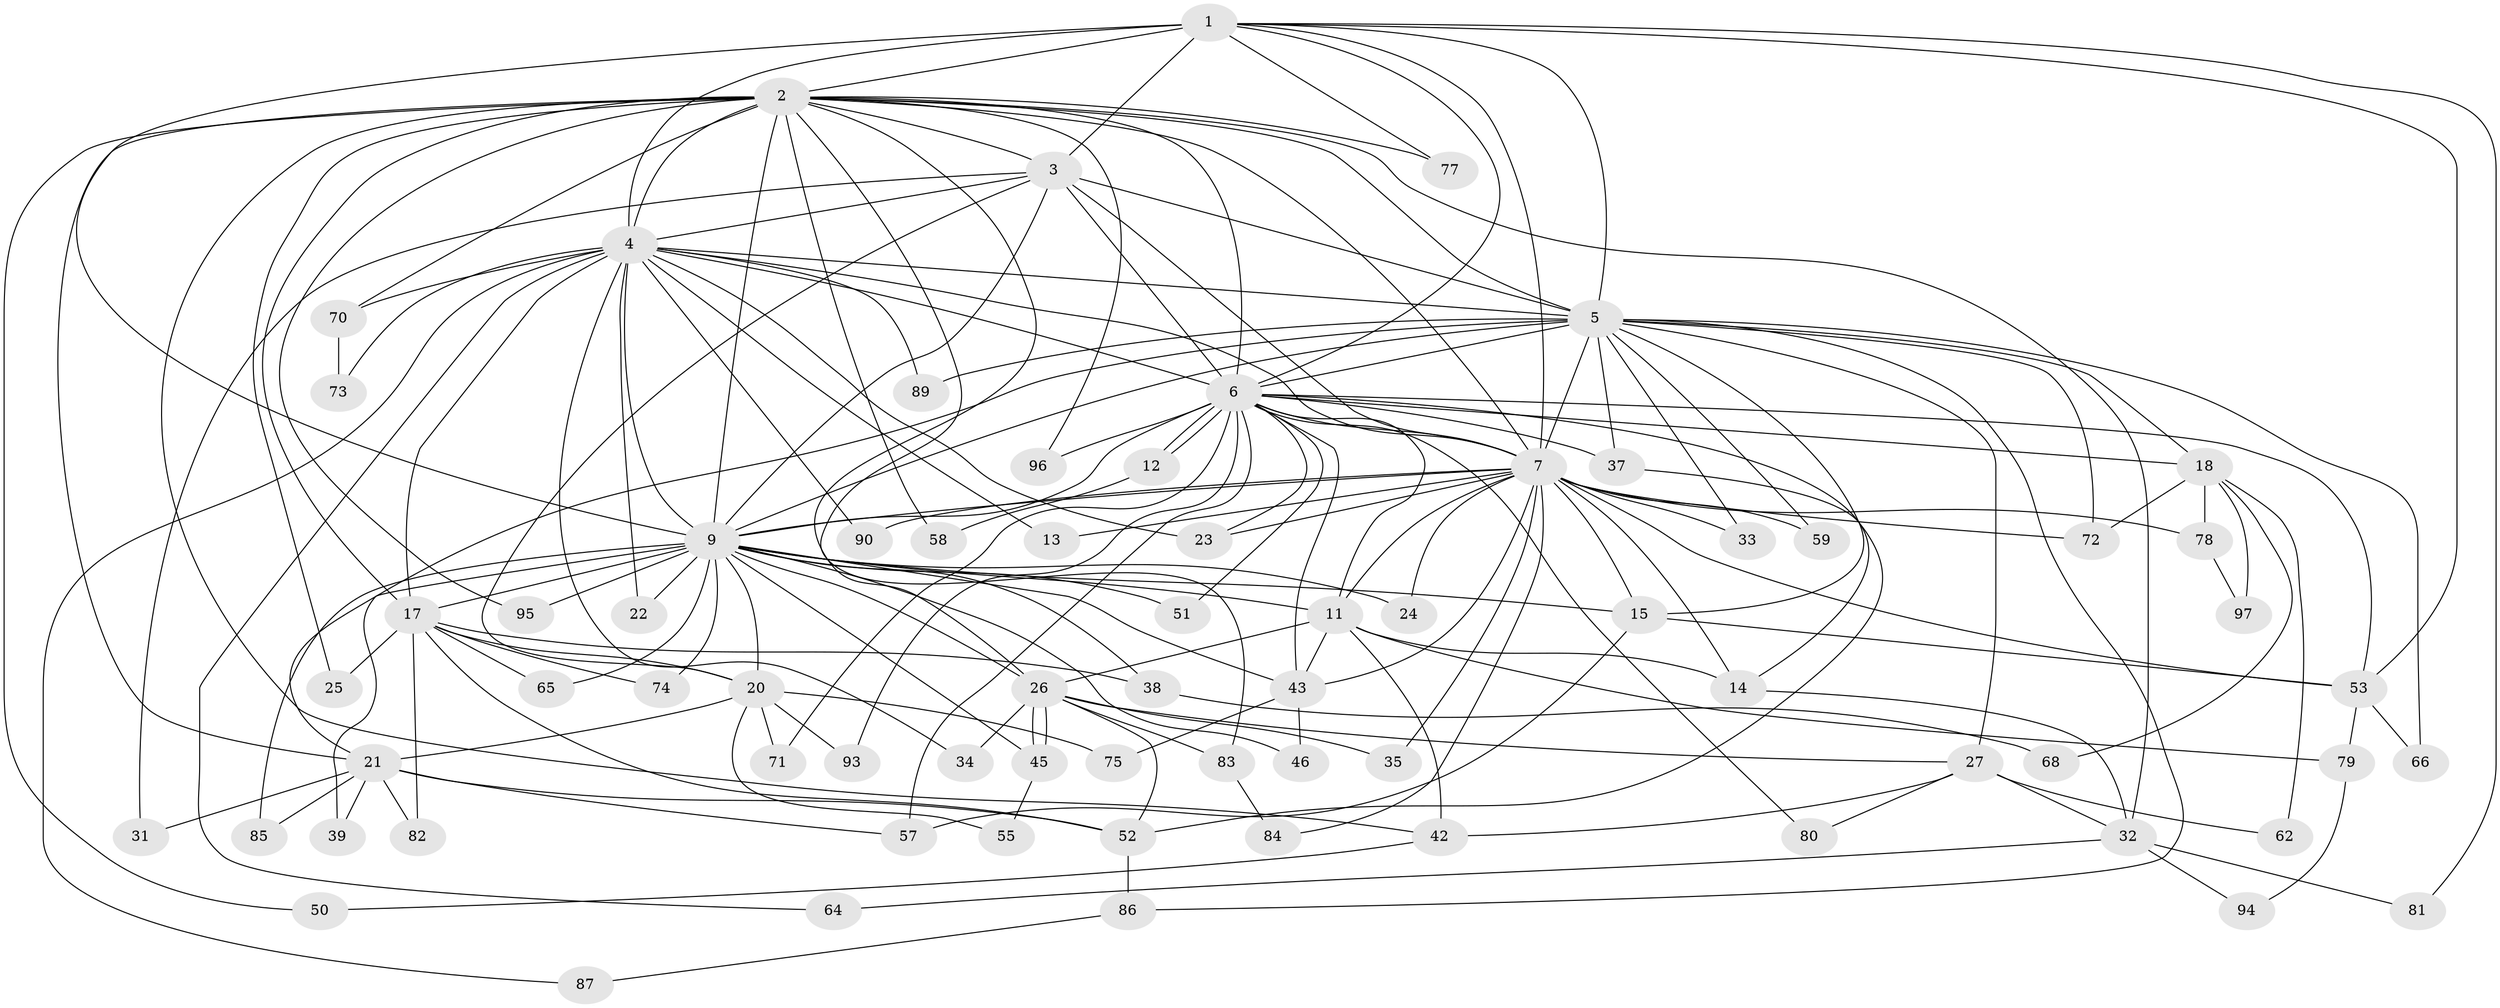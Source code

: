 // Generated by graph-tools (version 1.1) at 2025/51/02/27/25 19:51:43]
// undirected, 72 vertices, 175 edges
graph export_dot {
graph [start="1"]
  node [color=gray90,style=filled];
  1 [super="+56"];
  2 [super="+19"];
  3 [super="+44"];
  4 [super="+8"];
  5 [super="+40"];
  6 [super="+76"];
  7 [super="+41"];
  9 [super="+10"];
  11 [super="+98"];
  12;
  13;
  14 [super="+30"];
  15 [super="+16"];
  17 [super="+54"];
  18 [super="+28"];
  20 [super="+36"];
  21 [super="+69"];
  22;
  23 [super="+60"];
  24;
  25;
  26 [super="+29"];
  27 [super="+47"];
  31;
  32 [super="+49"];
  33;
  34;
  35;
  37 [super="+88"];
  38;
  39;
  42;
  43 [super="+48"];
  45 [super="+92"];
  46;
  50;
  51;
  52 [super="+63"];
  53 [super="+61"];
  55;
  57 [super="+67"];
  58;
  59;
  62;
  64;
  65;
  66;
  68;
  70;
  71;
  72 [super="+91"];
  73;
  74;
  75;
  77;
  78;
  79;
  80;
  81;
  82;
  83;
  84;
  85;
  86;
  87;
  89;
  90;
  93;
  94;
  95;
  96;
  97;
  1 -- 2;
  1 -- 3;
  1 -- 4 [weight=2];
  1 -- 5;
  1 -- 6;
  1 -- 7;
  1 -- 9 [weight=2];
  1 -- 77;
  1 -- 81;
  1 -- 53;
  2 -- 3;
  2 -- 4 [weight=2];
  2 -- 5 [weight=2];
  2 -- 6;
  2 -- 7;
  2 -- 9 [weight=2];
  2 -- 17;
  2 -- 21;
  2 -- 25;
  2 -- 26;
  2 -- 42;
  2 -- 50;
  2 -- 58;
  2 -- 70;
  2 -- 77;
  2 -- 83;
  2 -- 96;
  2 -- 32;
  2 -- 95;
  3 -- 4 [weight=2];
  3 -- 5;
  3 -- 6;
  3 -- 7;
  3 -- 9 [weight=2];
  3 -- 31;
  3 -- 20;
  4 -- 5 [weight=2];
  4 -- 6 [weight=2];
  4 -- 7 [weight=2];
  4 -- 9 [weight=4];
  4 -- 13;
  4 -- 22;
  4 -- 34;
  4 -- 64;
  4 -- 87;
  4 -- 70;
  4 -- 73;
  4 -- 23;
  4 -- 89;
  4 -- 90;
  4 -- 17;
  5 -- 6;
  5 -- 7;
  5 -- 9 [weight=2];
  5 -- 18;
  5 -- 21;
  5 -- 27;
  5 -- 33;
  5 -- 37;
  5 -- 59;
  5 -- 66;
  5 -- 86;
  5 -- 89;
  5 -- 15;
  5 -- 72;
  6 -- 7;
  6 -- 9 [weight=2];
  6 -- 11;
  6 -- 12;
  6 -- 12;
  6 -- 14;
  6 -- 18 [weight=2];
  6 -- 23;
  6 -- 37;
  6 -- 51;
  6 -- 53;
  6 -- 57;
  6 -- 71;
  6 -- 80;
  6 -- 93;
  6 -- 96;
  6 -- 43;
  7 -- 9 [weight=2];
  7 -- 11;
  7 -- 13;
  7 -- 14 [weight=2];
  7 -- 15;
  7 -- 24;
  7 -- 33;
  7 -- 35;
  7 -- 59;
  7 -- 78;
  7 -- 84;
  7 -- 90;
  7 -- 72;
  7 -- 53;
  7 -- 23;
  7 -- 43;
  9 -- 15;
  9 -- 20 [weight=2];
  9 -- 22;
  9 -- 24;
  9 -- 51;
  9 -- 85;
  9 -- 65;
  9 -- 74;
  9 -- 17;
  9 -- 95;
  9 -- 38;
  9 -- 39;
  9 -- 43;
  9 -- 46;
  9 -- 26;
  9 -- 45;
  9 -- 11;
  11 -- 26;
  11 -- 42;
  11 -- 43;
  11 -- 79;
  11 -- 14;
  12 -- 58;
  14 -- 32;
  15 -- 53;
  15 -- 57;
  17 -- 20;
  17 -- 25;
  17 -- 38;
  17 -- 52;
  17 -- 65;
  17 -- 74;
  17 -- 82;
  18 -- 68;
  18 -- 72;
  18 -- 78;
  18 -- 62;
  18 -- 97;
  20 -- 55;
  20 -- 71;
  20 -- 75;
  20 -- 93;
  20 -- 21;
  21 -- 31;
  21 -- 39;
  21 -- 82;
  21 -- 85;
  21 -- 57;
  21 -- 52;
  26 -- 27;
  26 -- 34;
  26 -- 45;
  26 -- 45;
  26 -- 52;
  26 -- 83;
  26 -- 35;
  27 -- 32;
  27 -- 62;
  27 -- 80;
  27 -- 42;
  32 -- 64;
  32 -- 81;
  32 -- 94;
  37 -- 52;
  38 -- 68;
  42 -- 50;
  43 -- 46;
  43 -- 75;
  45 -- 55;
  52 -- 86;
  53 -- 66;
  53 -- 79;
  70 -- 73;
  78 -- 97;
  79 -- 94;
  83 -- 84;
  86 -- 87;
}
